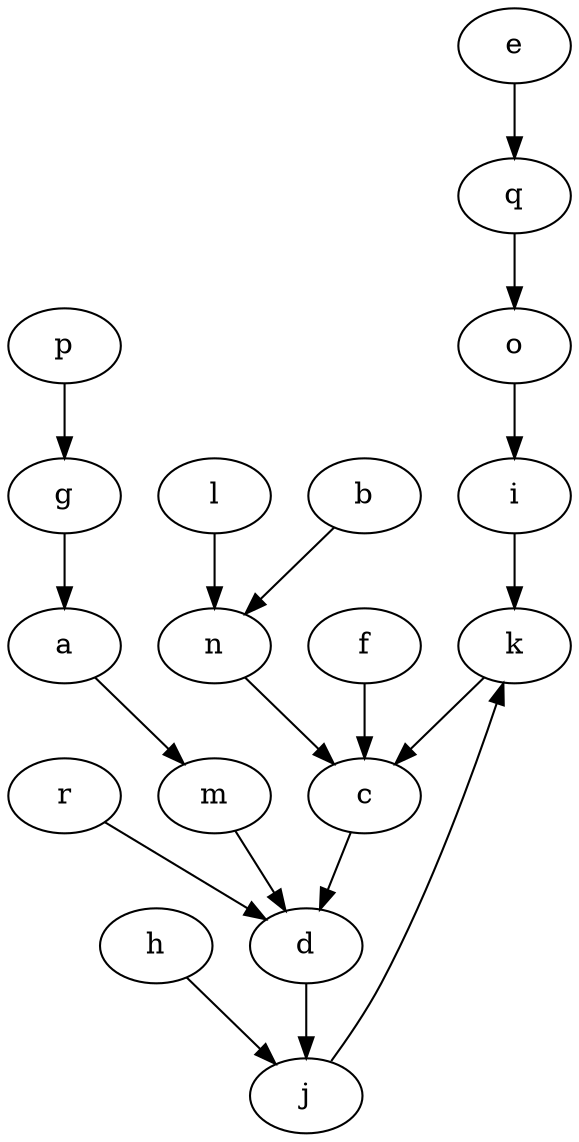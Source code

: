 digraph intersection {
  i -> k
  l -> n
  j -> k
  o -> i
  f -> c
  r -> d
  a -> m
  c -> d
  d -> j
  b -> n
  k -> c
  p -> g
  g -> a
  m -> d
  n -> c
  e -> q
  h -> j
  q -> o
}
